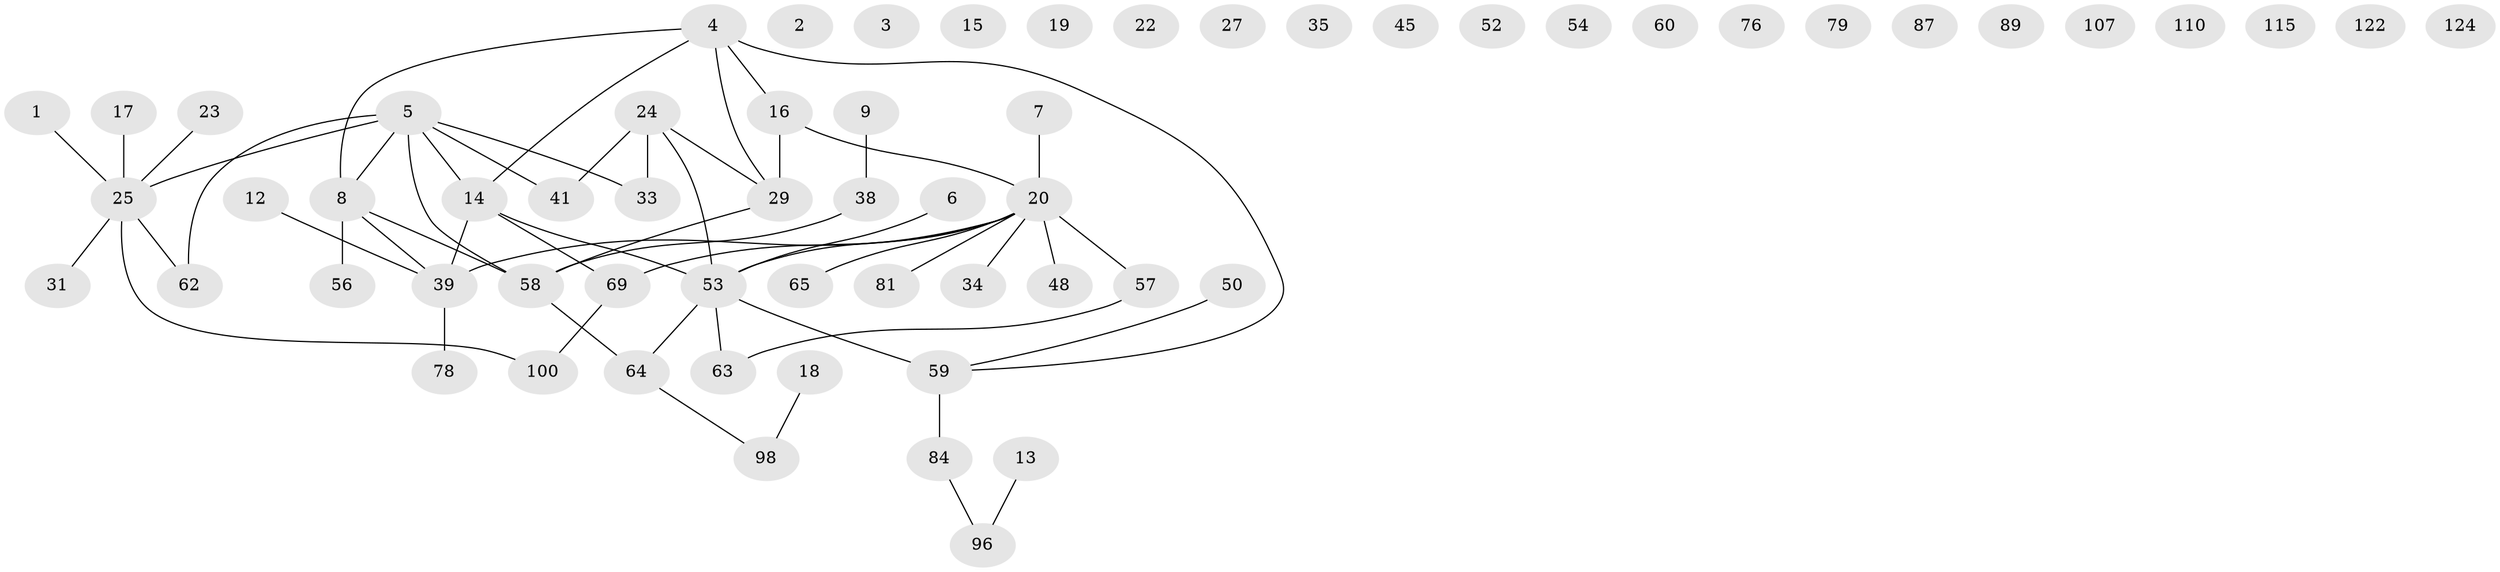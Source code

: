 // original degree distribution, {1: 0.288, 0: 0.144, 4: 0.096, 2: 0.232, 7: 0.016, 3: 0.192, 6: 0.016, 5: 0.016}
// Generated by graph-tools (version 1.1) at 2025/16/03/04/25 18:16:41]
// undirected, 62 vertices, 57 edges
graph export_dot {
graph [start="1"]
  node [color=gray90,style=filled];
  1 [super="+40"];
  2;
  3;
  4 [super="+99"];
  5 [super="+28+10+30+67"];
  6;
  7;
  8 [super="+46+32"];
  9;
  12;
  13;
  14 [super="+106+42"];
  15;
  16 [super="+55"];
  17 [super="+36"];
  18;
  19 [super="+26"];
  20 [super="+91+21+51"];
  22;
  23 [super="+85"];
  24 [super="+49"];
  25 [super="+44"];
  27;
  29 [super="+37+66+71"];
  31;
  33 [super="+119"];
  34;
  35 [super="+104+77"];
  38 [super="+68"];
  39 [super="+86"];
  41;
  45;
  48;
  50;
  52;
  53 [super="+74"];
  54;
  56 [super="+73+72"];
  57 [super="+102"];
  58 [super="+80"];
  59 [super="+94"];
  60;
  62 [super="+70"];
  63;
  64;
  65;
  69 [super="+113"];
  76;
  78;
  79;
  81;
  84;
  87;
  89;
  96 [super="+105"];
  98 [super="+103"];
  100 [super="+116"];
  107;
  110;
  115;
  122;
  124;
  1 -- 25;
  4 -- 59;
  4 -- 16;
  4 -- 14;
  4 -- 8;
  4 -- 29;
  5 -- 33;
  5 -- 41;
  5 -- 14;
  5 -- 25 [weight=2];
  5 -- 58 [weight=2];
  5 -- 8;
  5 -- 62 [weight=2];
  6 -- 53;
  7 -- 20;
  8 -- 58;
  8 -- 56;
  8 -- 39;
  9 -- 38;
  12 -- 39;
  13 -- 96;
  14 -- 53;
  14 -- 69;
  14 -- 39;
  16 -- 20;
  16 -- 29;
  17 -- 25;
  18 -- 98;
  20 -- 81;
  20 -- 34;
  20 -- 65;
  20 -- 69;
  20 -- 39 [weight=2];
  20 -- 48;
  20 -- 57;
  20 -- 53;
  23 -- 25;
  24 -- 33;
  24 -- 53;
  24 -- 41;
  24 -- 29;
  25 -- 100;
  25 -- 31;
  25 -- 62;
  29 -- 58;
  38 -- 58;
  39 -- 78;
  50 -- 59;
  53 -- 64;
  53 -- 59 [weight=2];
  53 -- 63;
  57 -- 63;
  58 -- 64;
  59 -- 84;
  64 -- 98;
  69 -- 100;
  84 -- 96;
}

